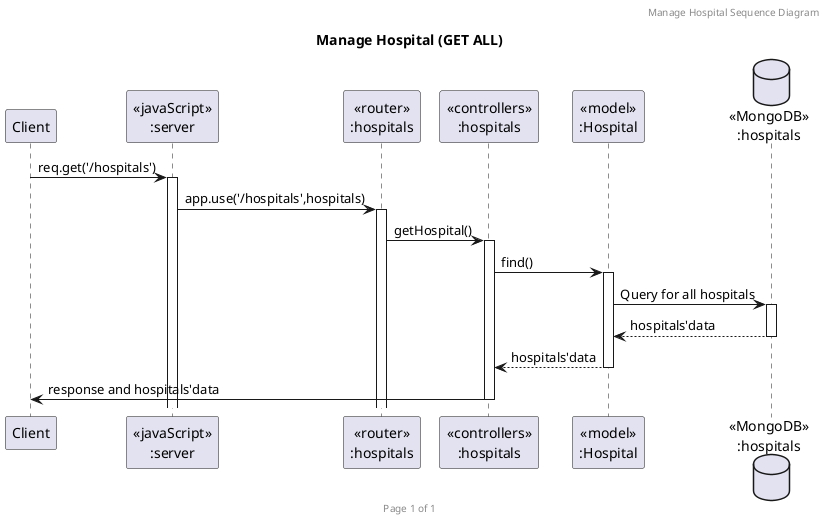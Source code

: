 @startuml Manage Hospital (GET ALL)

header Manage Hospital Sequence Diagram
footer Page %page% of %lastpage%
title "Manage Hospital (GET ALL)"

participant "Client" as client
participant "<<javaScript>>\n:server" as server
participant "<<router>>\n:hospitals" as routerHospitals
participant "<<controllers>>\n:hospitals" as controllersHospitals
participant "<<model>>\n:Hospital" as modelHospital
database "<<MongoDB>>\n:hospitals" as HospitalsDatabase

client->server ++:req.get('/hospitals')
server->routerHospitals ++:app.use('/hospitals',hospitals)
routerHospitals -> controllersHospitals ++:getHospital()
controllersHospitals->modelHospital ++:find()
modelHospital ->HospitalsDatabase ++: Query for all hospitals
HospitalsDatabase --> modelHospital --: hospitals'data
controllersHospitals <-- modelHospital --:hospitals'data
controllersHospitals->client --:response and hospitals'data

@enduml
